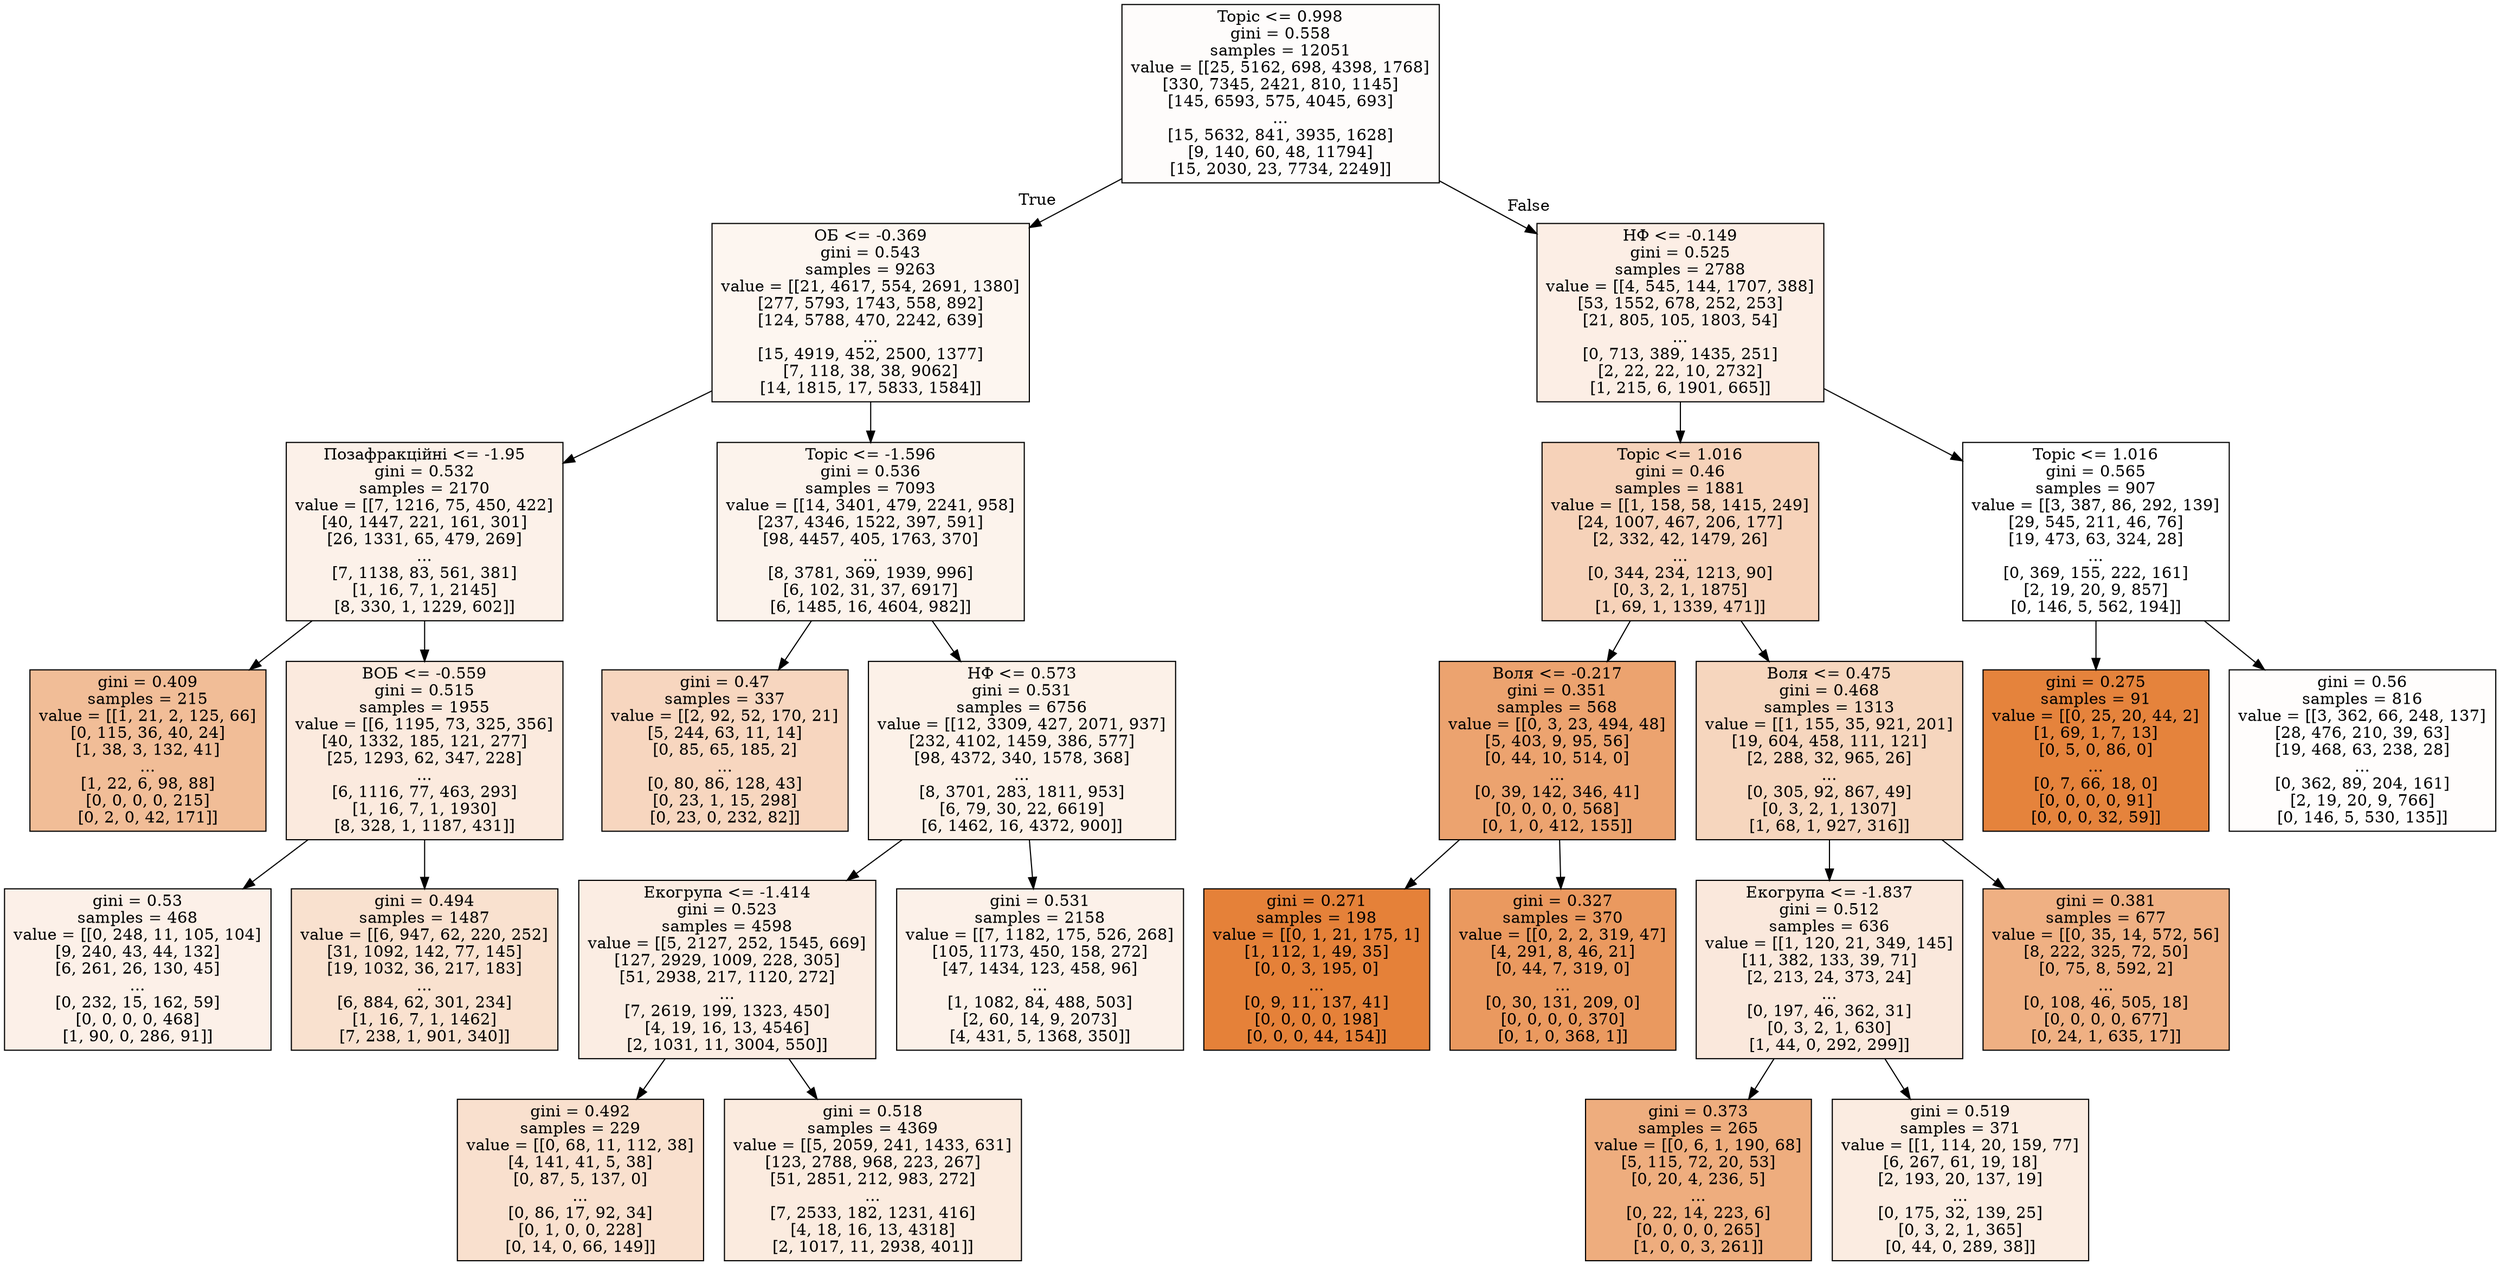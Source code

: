 digraph Tree {
node [shape=box, style="filled", color="black"] ;
0 [label="Topic <= 0.998\ngini = 0.558\nsamples = 12051\nvalue = [[25, 5162, 698, 4398, 1768]\n[330, 7345, 2421, 810, 1145]\n[145, 6593, 575, 4045, 693]\n...\n[15, 5632, 841, 3935, 1628]\n[9, 140, 60, 48, 11794]\n[15, 2030, 23, 7734, 2249]]", fillcolor="#fefcfb"] ;
1 [label="ОБ <= -0.369\ngini = 0.543\nsamples = 9263\nvalue = [[21, 4617, 554, 2691, 1380]\n[277, 5793, 1743, 558, 892]\n[124, 5788, 470, 2242, 639]\n...\n[15, 4919, 452, 2500, 1377]\n[7, 118, 38, 38, 9062]\n[14, 1815, 17, 5833, 1584]]", fillcolor="#fdf6f0"] ;
0 -> 1 [labeldistance=2.5, labelangle=45, headlabel="True"] ;
5 [label="Позафракційні <= -1.95\ngini = 0.532\nsamples = 2170\nvalue = [[7, 1216, 75, 450, 422]\n[40, 1447, 221, 161, 301]\n[26, 1331, 65, 479, 269]\n...\n[7, 1138, 83, 561, 381]\n[1, 16, 7, 1, 2145]\n[8, 330, 1, 1229, 602]]", fillcolor="#fcf1e9"] ;
1 -> 5 ;
7 [label="gini = 0.409\nsamples = 215\nvalue = [[1, 21, 2, 125, 66]\n[0, 115, 36, 40, 24]\n[1, 38, 3, 132, 41]\n...\n[1, 22, 6, 98, 88]\n[0, 0, 0, 0, 215]\n[0, 2, 0, 42, 171]]", fillcolor="#f1bd97"] ;
5 -> 7 ;
8 [label="ВОБ <= -0.559\ngini = 0.515\nsamples = 1955\nvalue = [[6, 1195, 73, 325, 356]\n[40, 1332, 185, 121, 277]\n[25, 1293, 62, 347, 228]\n...\n[6, 1116, 77, 463, 293]\n[1, 16, 7, 1, 1930]\n[8, 328, 1, 1187, 431]]", fillcolor="#fbeade"] ;
5 -> 8 ;
23 [label="gini = 0.53\nsamples = 468\nvalue = [[0, 248, 11, 105, 104]\n[9, 240, 43, 44, 132]\n[6, 261, 26, 130, 45]\n...\n[0, 232, 15, 162, 59]\n[0, 0, 0, 0, 468]\n[1, 90, 0, 286, 91]]", fillcolor="#fcf0e8"] ;
8 -> 23 ;
24 [label="gini = 0.494\nsamples = 1487\nvalue = [[6, 947, 62, 220, 252]\n[31, 1092, 142, 77, 145]\n[19, 1032, 36, 217, 183]\n...\n[6, 884, 62, 301, 234]\n[1, 16, 7, 1, 1462]\n[7, 238, 1, 901, 340]]", fillcolor="#f9e1cf"] ;
8 -> 24 ;
6 [label="Topic <= -1.596\ngini = 0.536\nsamples = 7093\nvalue = [[14, 3401, 479, 2241, 958]\n[237, 4346, 1522, 397, 591]\n[98, 4457, 405, 1763, 370]\n...\n[8, 3781, 369, 1939, 996]\n[6, 102, 31, 37, 6917]\n[6, 1485, 16, 4604, 982]]", fillcolor="#fcf3ec"] ;
1 -> 6 ;
9 [label="gini = 0.47\nsamples = 337\nvalue = [[2, 92, 52, 170, 21]\n[5, 244, 63, 11, 14]\n[0, 85, 65, 185, 2]\n...\n[0, 80, 86, 128, 43]\n[0, 23, 1, 15, 298]\n[0, 23, 0, 232, 82]]", fillcolor="#f7d6bf"] ;
6 -> 9 ;
10 [label="НФ <= 0.573\ngini = 0.531\nsamples = 6756\nvalue = [[12, 3309, 427, 2071, 937]\n[232, 4102, 1459, 386, 577]\n[98, 4372, 340, 1578, 368]\n...\n[8, 3701, 283, 1811, 953]\n[6, 79, 30, 22, 6619]\n[6, 1462, 16, 4372, 900]]", fillcolor="#fcf1e8"] ;
6 -> 10 ;
13 [label="Екогрупа <= -1.414\ngini = 0.523\nsamples = 4598\nvalue = [[5, 2127, 252, 1545, 669]\n[127, 2929, 1009, 228, 305]\n[51, 2938, 217, 1120, 272]\n...\n[7, 2619, 199, 1323, 450]\n[4, 19, 16, 13, 4546]\n[2, 1031, 11, 3004, 550]]", fillcolor="#fbede3"] ;
10 -> 13 ;
21 [label="gini = 0.492\nsamples = 229\nvalue = [[0, 68, 11, 112, 38]\n[4, 141, 41, 5, 38]\n[0, 87, 5, 137, 0]\n...\n[0, 86, 17, 92, 34]\n[0, 1, 0, 0, 228]\n[0, 14, 0, 66, 149]]", fillcolor="#f9e0ce"] ;
13 -> 21 ;
22 [label="gini = 0.518\nsamples = 4369\nvalue = [[5, 2059, 241, 1433, 631]\n[123, 2788, 968, 223, 267]\n[51, 2851, 212, 983, 272]\n...\n[7, 2533, 182, 1231, 416]\n[4, 18, 16, 13, 4318]\n[2, 1017, 11, 2938, 401]]", fillcolor="#fbebdf"] ;
13 -> 22 ;
14 [label="gini = 0.531\nsamples = 2158\nvalue = [[7, 1182, 175, 526, 268]\n[105, 1173, 450, 158, 272]\n[47, 1434, 123, 458, 96]\n...\n[1, 1082, 84, 488, 503]\n[2, 60, 14, 9, 2073]\n[4, 431, 5, 1368, 350]]", fillcolor="#fcf1e9"] ;
10 -> 14 ;
2 [label="НФ <= -0.149\ngini = 0.525\nsamples = 2788\nvalue = [[4, 545, 144, 1707, 388]\n[53, 1552, 678, 252, 253]\n[21, 805, 105, 1803, 54]\n...\n[0, 713, 389, 1435, 251]\n[2, 22, 22, 10, 2732]\n[1, 215, 6, 1901, 665]]", fillcolor="#fceee5"] ;
0 -> 2 [labeldistance=2.5, labelangle=-45, headlabel="False"] ;
3 [label="Topic <= 1.016\ngini = 0.46\nsamples = 1881\nvalue = [[1, 158, 58, 1415, 249]\n[24, 1007, 467, 206, 177]\n[2, 332, 42, 1479, 26]\n...\n[0, 344, 234, 1213, 90]\n[0, 3, 2, 1, 1875]\n[1, 69, 1, 1339, 471]]", fillcolor="#f6d2b9"] ;
2 -> 3 ;
11 [label="Воля <= -0.217\ngini = 0.351\nsamples = 568\nvalue = [[0, 3, 23, 494, 48]\n[5, 403, 9, 95, 56]\n[0, 44, 10, 514, 0]\n...\n[0, 39, 142, 346, 41]\n[0, 0, 0, 0, 568]\n[0, 1, 0, 412, 155]]", fillcolor="#eca36f"] ;
3 -> 11 ;
25 [label="gini = 0.271\nsamples = 198\nvalue = [[0, 1, 21, 175, 1]\n[1, 112, 1, 49, 35]\n[0, 0, 3, 195, 0]\n...\n[0, 9, 11, 137, 41]\n[0, 0, 0, 0, 198]\n[0, 0, 0, 44, 154]]", fillcolor="#e58139"] ;
11 -> 25 ;
26 [label="gini = 0.327\nsamples = 370\nvalue = [[0, 2, 2, 319, 47]\n[4, 291, 8, 46, 21]\n[0, 44, 7, 319, 0]\n...\n[0, 30, 131, 209, 0]\n[0, 0, 0, 0, 370]\n[0, 1, 0, 368, 1]]", fillcolor="#ea995f"] ;
11 -> 26 ;
12 [label="Воля <= 0.475\ngini = 0.468\nsamples = 1313\nvalue = [[1, 155, 35, 921, 201]\n[19, 604, 458, 111, 121]\n[2, 288, 32, 965, 26]\n...\n[0, 305, 92, 867, 49]\n[0, 3, 2, 1, 1307]\n[1, 68, 1, 927, 316]]", fillcolor="#f6d6be"] ;
3 -> 12 ;
15 [label="Екогрупа <= -1.837\ngini = 0.512\nsamples = 636\nvalue = [[1, 120, 21, 349, 145]\n[11, 382, 133, 39, 71]\n[2, 213, 24, 373, 24]\n...\n[0, 197, 46, 362, 31]\n[0, 3, 2, 1, 630]\n[1, 44, 0, 292, 299]]", fillcolor="#fae8dc"] ;
12 -> 15 ;
17 [label="gini = 0.373\nsamples = 265\nvalue = [[0, 6, 1, 190, 68]\n[5, 115, 72, 20, 53]\n[0, 20, 4, 236, 5]\n...\n[0, 22, 14, 223, 6]\n[0, 0, 0, 0, 265]\n[1, 0, 0, 3, 261]]", fillcolor="#eead7e"] ;
15 -> 17 ;
18 [label="gini = 0.519\nsamples = 371\nvalue = [[1, 114, 20, 159, 77]\n[6, 267, 61, 19, 18]\n[2, 193, 20, 137, 19]\n...\n[0, 175, 32, 139, 25]\n[0, 3, 2, 1, 365]\n[0, 44, 0, 289, 38]]", fillcolor="#fbece1"] ;
15 -> 18 ;
16 [label="gini = 0.381\nsamples = 677\nvalue = [[0, 35, 14, 572, 56]\n[8, 222, 325, 72, 50]\n[0, 75, 8, 592, 2]\n...\n[0, 108, 46, 505, 18]\n[0, 0, 0, 0, 677]\n[0, 24, 1, 635, 17]]", fillcolor="#efb083"] ;
12 -> 16 ;
4 [label="Topic <= 1.016\ngini = 0.565\nsamples = 907\nvalue = [[3, 387, 86, 292, 139]\n[29, 545, 211, 46, 76]\n[19, 473, 63, 324, 28]\n...\n[0, 369, 155, 222, 161]\n[2, 19, 20, 9, 857]\n[0, 146, 5, 562, 194]]", fillcolor="#ffffff"] ;
2 -> 4 ;
19 [label="gini = 0.275\nsamples = 91\nvalue = [[0, 25, 20, 44, 2]\n[1, 69, 1, 7, 13]\n[0, 5, 0, 86, 0]\n...\n[0, 7, 66, 18, 0]\n[0, 0, 0, 0, 91]\n[0, 0, 0, 32, 59]]", fillcolor="#e5833c"] ;
4 -> 19 ;
20 [label="gini = 0.56\nsamples = 816\nvalue = [[3, 362, 66, 248, 137]\n[28, 476, 210, 39, 63]\n[19, 468, 63, 238, 28]\n...\n[0, 362, 89, 204, 161]\n[2, 19, 20, 9, 766]\n[0, 146, 5, 530, 135]]", fillcolor="#fffdfc"] ;
4 -> 20 ;
}